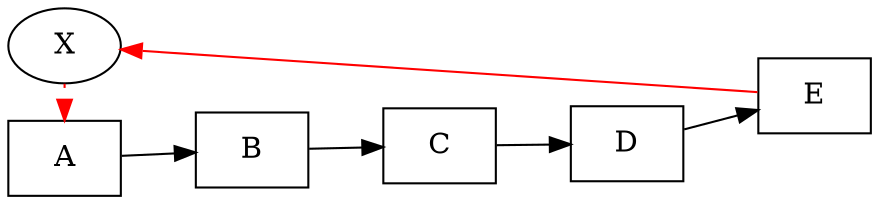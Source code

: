 digraph { 
rankdir="LR"
{
rank=same
		X 
                A [shape=box]
}
{
                B [shape=box]
                C [shape=box]
                D [shape=box]
                E [shape=box]
}
		A -> B; 
		B -> C; 
		C -> D; 
		D -> E; 
                X -> A [color=red,style=dotted]  ;
                E -> X [color=red] ; 
	} 
